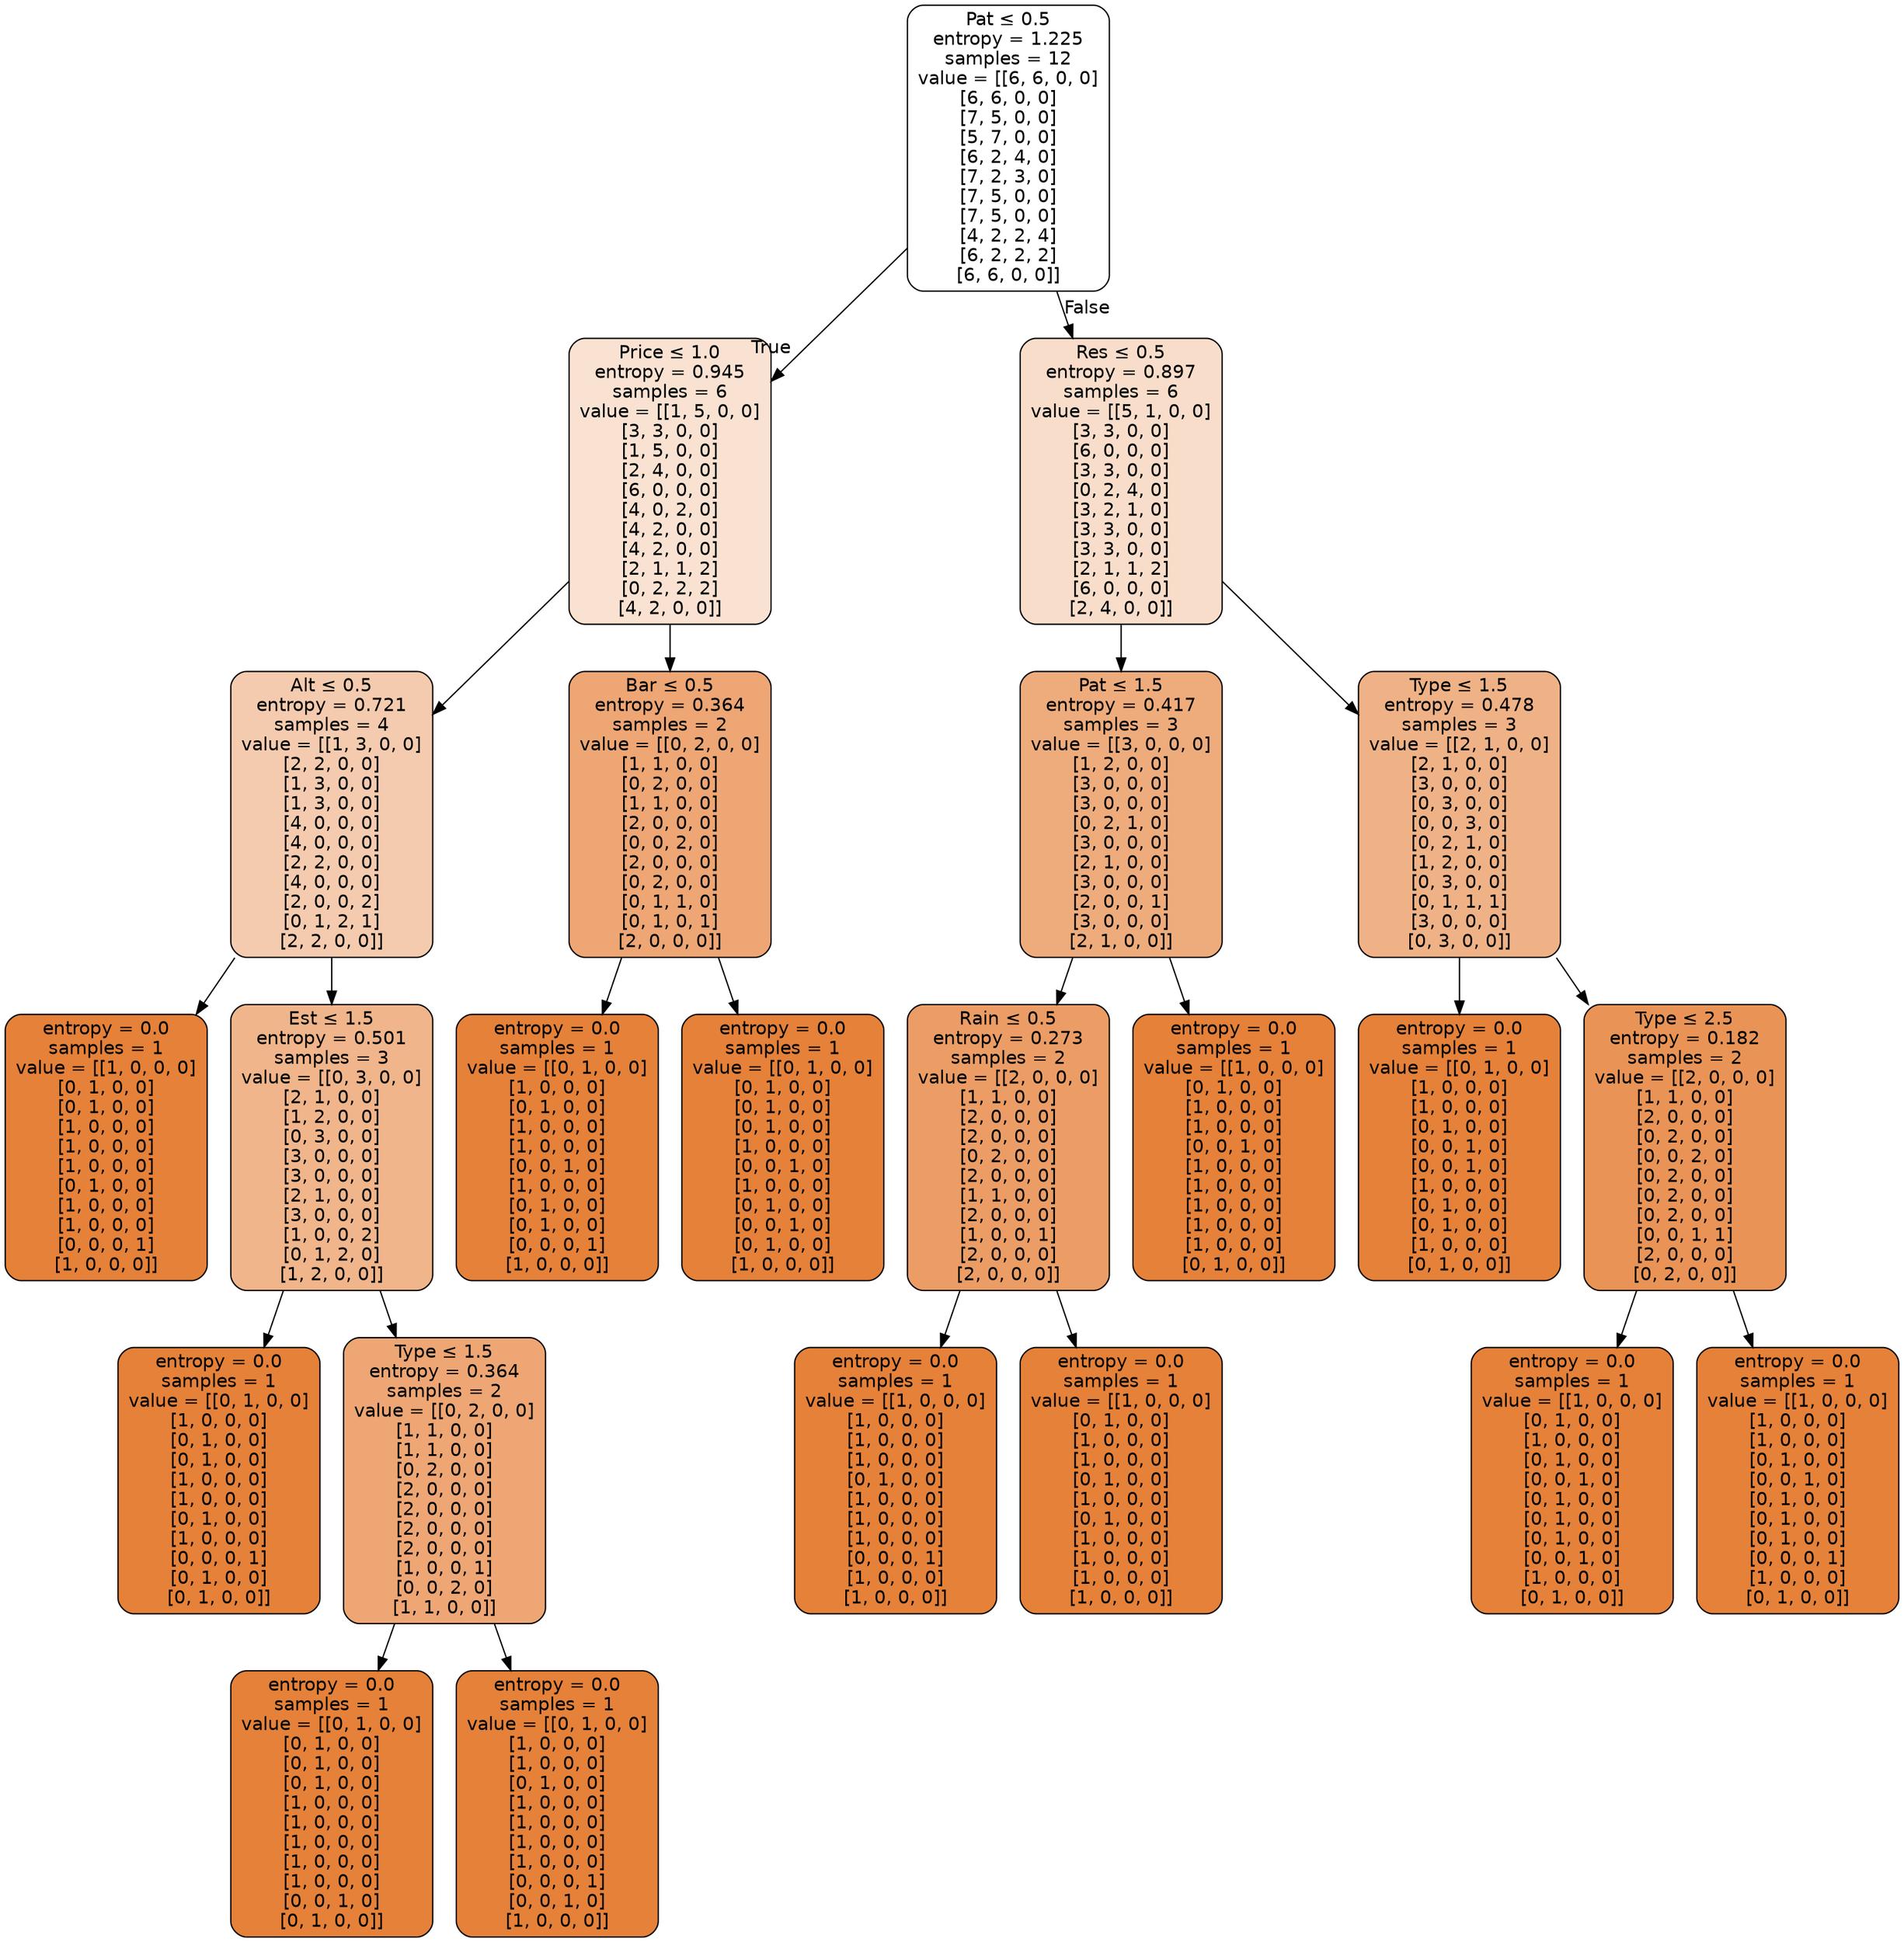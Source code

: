 digraph Tree {
node [shape=box, style="filled, rounded", color="black", fontname="helvetica"] ;
edge [fontname="helvetica"] ;
0 [label=<Pat &le; 0.5<br/>entropy = 1.225<br/>samples = 12<br/>value = [[6, 6, 0, 0]<br/>[6, 6, 0, 0]<br/>[7, 5, 0, 0]<br/>[5, 7, 0, 0]<br/>[6, 2, 4, 0]<br/>[7, 2, 3, 0]<br/>[7, 5, 0, 0]<br/>[7, 5, 0, 0]<br/>[4, 2, 2, 4]<br/>[6, 2, 2, 2]<br/>[6, 6, 0, 0]]>, fillcolor="#ffffff"] ;
1 [label=<Price &le; 1.0<br/>entropy = 0.945<br/>samples = 6<br/>value = [[1, 5, 0, 0]<br/>[3, 3, 0, 0]<br/>[1, 5, 0, 0]<br/>[2, 4, 0, 0]<br/>[6, 0, 0, 0]<br/>[4, 0, 2, 0]<br/>[4, 2, 0, 0]<br/>[4, 2, 0, 0]<br/>[2, 1, 1, 2]<br/>[0, 2, 2, 2]<br/>[4, 2, 0, 0]]>, fillcolor="#f9e2d2"] ;
0 -> 1 [labeldistance=2.5, labelangle=45, headlabel="True"] ;
2 [label=<Alt &le; 0.5<br/>entropy = 0.721<br/>samples = 4<br/>value = [[1, 3, 0, 0]<br/>[2, 2, 0, 0]<br/>[1, 3, 0, 0]<br/>[1, 3, 0, 0]<br/>[4, 0, 0, 0]<br/>[4, 0, 0, 0]<br/>[2, 2, 0, 0]<br/>[4, 0, 0, 0]<br/>[2, 0, 0, 2]<br/>[0, 1, 2, 1]<br/>[2, 2, 0, 0]]>, fillcolor="#f4cbae"] ;
1 -> 2 ;
3 [label=<entropy = 0.0<br/>samples = 1<br/>value = [[1, 0, 0, 0]<br/>[0, 1, 0, 0]<br/>[0, 1, 0, 0]<br/>[1, 0, 0, 0]<br/>[1, 0, 0, 0]<br/>[1, 0, 0, 0]<br/>[0, 1, 0, 0]<br/>[1, 0, 0, 0]<br/>[1, 0, 0, 0]<br/>[0, 0, 0, 1]<br/>[1, 0, 0, 0]]>, fillcolor="#e58139"] ;
2 -> 3 ;
4 [label=<Est &le; 1.5<br/>entropy = 0.501<br/>samples = 3<br/>value = [[0, 3, 0, 0]<br/>[2, 1, 0, 0]<br/>[1, 2, 0, 0]<br/>[0, 3, 0, 0]<br/>[3, 0, 0, 0]<br/>[3, 0, 0, 0]<br/>[2, 1, 0, 0]<br/>[3, 0, 0, 0]<br/>[1, 0, 0, 2]<br/>[0, 1, 2, 0]<br/>[1, 2, 0, 0]]>, fillcolor="#f0b58a"] ;
2 -> 4 ;
5 [label=<entropy = 0.0<br/>samples = 1<br/>value = [[0, 1, 0, 0]<br/>[1, 0, 0, 0]<br/>[0, 1, 0, 0]<br/>[0, 1, 0, 0]<br/>[1, 0, 0, 0]<br/>[1, 0, 0, 0]<br/>[0, 1, 0, 0]<br/>[1, 0, 0, 0]<br/>[0, 0, 0, 1]<br/>[0, 1, 0, 0]<br/>[0, 1, 0, 0]]>, fillcolor="#e58139"] ;
4 -> 5 ;
6 [label=<Type &le; 1.5<br/>entropy = 0.364<br/>samples = 2<br/>value = [[0, 2, 0, 0]<br/>[1, 1, 0, 0]<br/>[1, 1, 0, 0]<br/>[0, 2, 0, 0]<br/>[2, 0, 0, 0]<br/>[2, 0, 0, 0]<br/>[2, 0, 0, 0]<br/>[2, 0, 0, 0]<br/>[1, 0, 0, 1]<br/>[0, 0, 2, 0]<br/>[1, 1, 0, 0]]>, fillcolor="#eda674"] ;
4 -> 6 ;
7 [label=<entropy = 0.0<br/>samples = 1<br/>value = [[0, 1, 0, 0]<br/>[0, 1, 0, 0]<br/>[0, 1, 0, 0]<br/>[0, 1, 0, 0]<br/>[1, 0, 0, 0]<br/>[1, 0, 0, 0]<br/>[1, 0, 0, 0]<br/>[1, 0, 0, 0]<br/>[1, 0, 0, 0]<br/>[0, 0, 1, 0]<br/>[0, 1, 0, 0]]>, fillcolor="#e58139"] ;
6 -> 7 ;
8 [label=<entropy = 0.0<br/>samples = 1<br/>value = [[0, 1, 0, 0]<br/>[1, 0, 0, 0]<br/>[1, 0, 0, 0]<br/>[0, 1, 0, 0]<br/>[1, 0, 0, 0]<br/>[1, 0, 0, 0]<br/>[1, 0, 0, 0]<br/>[1, 0, 0, 0]<br/>[0, 0, 0, 1]<br/>[0, 0, 1, 0]<br/>[1, 0, 0, 0]]>, fillcolor="#e58139"] ;
6 -> 8 ;
9 [label=<Bar &le; 0.5<br/>entropy = 0.364<br/>samples = 2<br/>value = [[0, 2, 0, 0]<br/>[1, 1, 0, 0]<br/>[0, 2, 0, 0]<br/>[1, 1, 0, 0]<br/>[2, 0, 0, 0]<br/>[0, 0, 2, 0]<br/>[2, 0, 0, 0]<br/>[0, 2, 0, 0]<br/>[0, 1, 1, 0]<br/>[0, 1, 0, 1]<br/>[2, 0, 0, 0]]>, fillcolor="#eda674"] ;
1 -> 9 ;
10 [label=<entropy = 0.0<br/>samples = 1<br/>value = [[0, 1, 0, 0]<br/>[1, 0, 0, 0]<br/>[0, 1, 0, 0]<br/>[1, 0, 0, 0]<br/>[1, 0, 0, 0]<br/>[0, 0, 1, 0]<br/>[1, 0, 0, 0]<br/>[0, 1, 0, 0]<br/>[0, 1, 0, 0]<br/>[0, 0, 0, 1]<br/>[1, 0, 0, 0]]>, fillcolor="#e58139"] ;
9 -> 10 ;
11 [label=<entropy = 0.0<br/>samples = 1<br/>value = [[0, 1, 0, 0]<br/>[0, 1, 0, 0]<br/>[0, 1, 0, 0]<br/>[0, 1, 0, 0]<br/>[1, 0, 0, 0]<br/>[0, 0, 1, 0]<br/>[1, 0, 0, 0]<br/>[0, 1, 0, 0]<br/>[0, 0, 1, 0]<br/>[0, 1, 0, 0]<br/>[1, 0, 0, 0]]>, fillcolor="#e58139"] ;
9 -> 11 ;
12 [label=<Res &le; 0.5<br/>entropy = 0.897<br/>samples = 6<br/>value = [[5, 1, 0, 0]<br/>[3, 3, 0, 0]<br/>[6, 0, 0, 0]<br/>[3, 3, 0, 0]<br/>[0, 2, 4, 0]<br/>[3, 2, 1, 0]<br/>[3, 3, 0, 0]<br/>[3, 3, 0, 0]<br/>[2, 1, 1, 2]<br/>[6, 0, 0, 0]<br/>[2, 4, 0, 0]]>, fillcolor="#f8ddca"] ;
0 -> 12 [labeldistance=2.5, labelangle=-45, headlabel="False"] ;
13 [label=<Pat &le; 1.5<br/>entropy = 0.417<br/>samples = 3<br/>value = [[3, 0, 0, 0]<br/>[1, 2, 0, 0]<br/>[3, 0, 0, 0]<br/>[3, 0, 0, 0]<br/>[0, 2, 1, 0]<br/>[3, 0, 0, 0]<br/>[2, 1, 0, 0]<br/>[3, 0, 0, 0]<br/>[2, 0, 0, 1]<br/>[3, 0, 0, 0]<br/>[2, 1, 0, 0]]>, fillcolor="#eeac7c"] ;
12 -> 13 ;
14 [label=<Rain &le; 0.5<br/>entropy = 0.273<br/>samples = 2<br/>value = [[2, 0, 0, 0]<br/>[1, 1, 0, 0]<br/>[2, 0, 0, 0]<br/>[2, 0, 0, 0]<br/>[0, 2, 0, 0]<br/>[2, 0, 0, 0]<br/>[1, 1, 0, 0]<br/>[2, 0, 0, 0]<br/>[1, 0, 0, 1]<br/>[2, 0, 0, 0]<br/>[2, 0, 0, 0]]>, fillcolor="#eb9d65"] ;
13 -> 14 ;
15 [label=<entropy = 0.0<br/>samples = 1<br/>value = [[1, 0, 0, 0]<br/>[1, 0, 0, 0]<br/>[1, 0, 0, 0]<br/>[1, 0, 0, 0]<br/>[0, 1, 0, 0]<br/>[1, 0, 0, 0]<br/>[1, 0, 0, 0]<br/>[1, 0, 0, 0]<br/>[0, 0, 0, 1]<br/>[1, 0, 0, 0]<br/>[1, 0, 0, 0]]>, fillcolor="#e58139"] ;
14 -> 15 ;
16 [label=<entropy = 0.0<br/>samples = 1<br/>value = [[1, 0, 0, 0]<br/>[0, 1, 0, 0]<br/>[1, 0, 0, 0]<br/>[1, 0, 0, 0]<br/>[0, 1, 0, 0]<br/>[1, 0, 0, 0]<br/>[0, 1, 0, 0]<br/>[1, 0, 0, 0]<br/>[1, 0, 0, 0]<br/>[1, 0, 0, 0]<br/>[1, 0, 0, 0]]>, fillcolor="#e58139"] ;
14 -> 16 ;
17 [label=<entropy = 0.0<br/>samples = 1<br/>value = [[1, 0, 0, 0]<br/>[0, 1, 0, 0]<br/>[1, 0, 0, 0]<br/>[1, 0, 0, 0]<br/>[0, 0, 1, 0]<br/>[1, 0, 0, 0]<br/>[1, 0, 0, 0]<br/>[1, 0, 0, 0]<br/>[1, 0, 0, 0]<br/>[1, 0, 0, 0]<br/>[0, 1, 0, 0]]>, fillcolor="#e58139"] ;
13 -> 17 ;
18 [label=<Type &le; 1.5<br/>entropy = 0.478<br/>samples = 3<br/>value = [[2, 1, 0, 0]<br/>[2, 1, 0, 0]<br/>[3, 0, 0, 0]<br/>[0, 3, 0, 0]<br/>[0, 0, 3, 0]<br/>[0, 2, 1, 0]<br/>[1, 2, 0, 0]<br/>[0, 3, 0, 0]<br/>[0, 1, 1, 1]<br/>[3, 0, 0, 0]<br/>[0, 3, 0, 0]]>, fillcolor="#efb286"] ;
12 -> 18 ;
19 [label=<entropy = 0.0<br/>samples = 1<br/>value = [[0, 1, 0, 0]<br/>[1, 0, 0, 0]<br/>[1, 0, 0, 0]<br/>[0, 1, 0, 0]<br/>[0, 0, 1, 0]<br/>[0, 0, 1, 0]<br/>[1, 0, 0, 0]<br/>[0, 1, 0, 0]<br/>[0, 1, 0, 0]<br/>[1, 0, 0, 0]<br/>[0, 1, 0, 0]]>, fillcolor="#e58139"] ;
18 -> 19 ;
20 [label=<Type &le; 2.5<br/>entropy = 0.182<br/>samples = 2<br/>value = [[2, 0, 0, 0]<br/>[1, 1, 0, 0]<br/>[2, 0, 0, 0]<br/>[0, 2, 0, 0]<br/>[0, 0, 2, 0]<br/>[0, 2, 0, 0]<br/>[0, 2, 0, 0]<br/>[0, 2, 0, 0]<br/>[0, 0, 1, 1]<br/>[2, 0, 0, 0]<br/>[0, 2, 0, 0]]>, fillcolor="#e99456"] ;
18 -> 20 ;
21 [label=<entropy = 0.0<br/>samples = 1<br/>value = [[1, 0, 0, 0]<br/>[0, 1, 0, 0]<br/>[1, 0, 0, 0]<br/>[0, 1, 0, 0]<br/>[0, 0, 1, 0]<br/>[0, 1, 0, 0]<br/>[0, 1, 0, 0]<br/>[0, 1, 0, 0]<br/>[0, 0, 1, 0]<br/>[1, 0, 0, 0]<br/>[0, 1, 0, 0]]>, fillcolor="#e58139"] ;
20 -> 21 ;
22 [label=<entropy = 0.0<br/>samples = 1<br/>value = [[1, 0, 0, 0]<br/>[1, 0, 0, 0]<br/>[1, 0, 0, 0]<br/>[0, 1, 0, 0]<br/>[0, 0, 1, 0]<br/>[0, 1, 0, 0]<br/>[0, 1, 0, 0]<br/>[0, 1, 0, 0]<br/>[0, 0, 0, 1]<br/>[1, 0, 0, 0]<br/>[0, 1, 0, 0]]>, fillcolor="#e58139"] ;
20 -> 22 ;
}